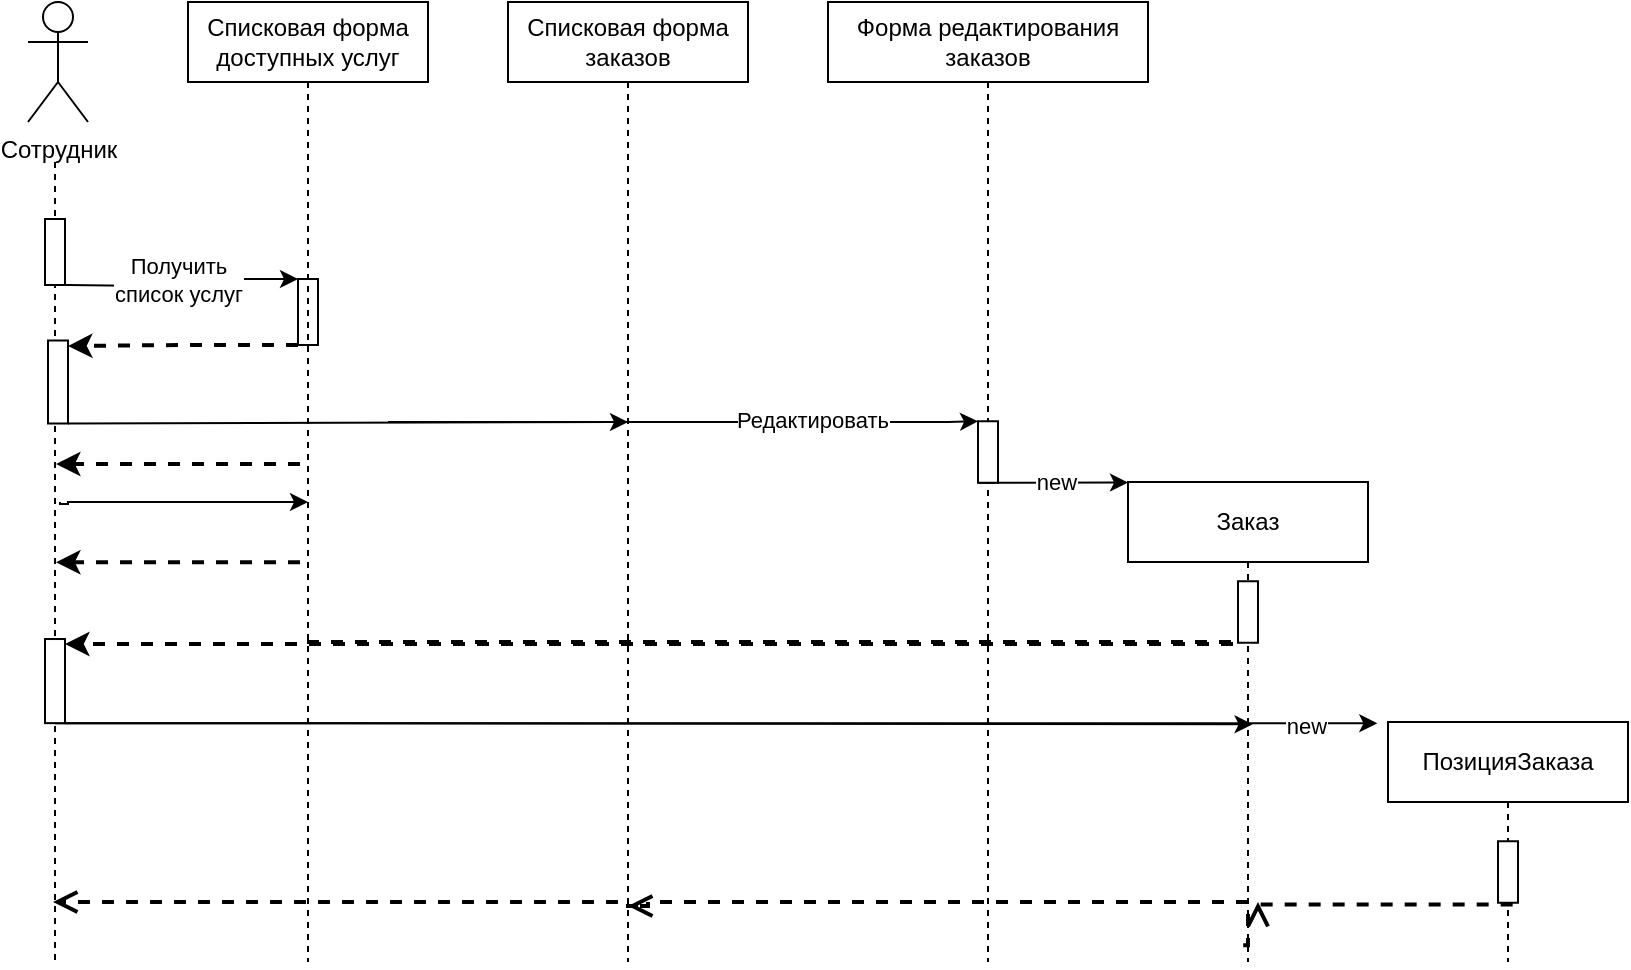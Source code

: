 <mxfile version="22.1.9" type="github">
  <diagram name="Страница — 1" id="w9ykjsOycGWNq0ipaZT-">
    <mxGraphModel dx="945" dy="962" grid="1" gridSize="10" guides="1" tooltips="1" connect="1" arrows="1" fold="1" page="1" pageScale="1" pageWidth="827" pageHeight="1169" math="0" shadow="0">
      <root>
        <mxCell id="0" />
        <mxCell id="1" parent="0" />
        <mxCell id="i_reBW9n9LsZQEbKx-nV-1" value="Сотрудник" style="shape=umlActor;verticalLabelPosition=bottom;verticalAlign=top;html=1;outlineConnect=0;" vertex="1" parent="1">
          <mxGeometry x="200" y="80" width="30" height="60" as="geometry" />
        </mxCell>
        <mxCell id="i_reBW9n9LsZQEbKx-nV-4" value="Списковая форма доступных услуг" style="rounded=0;whiteSpace=wrap;html=1;" vertex="1" parent="1">
          <mxGeometry x="280" y="80" width="120" height="40" as="geometry" />
        </mxCell>
        <mxCell id="i_reBW9n9LsZQEbKx-nV-5" value="Списковая форма заказов" style="rounded=0;whiteSpace=wrap;html=1;" vertex="1" parent="1">
          <mxGeometry x="440" y="80" width="120" height="40" as="geometry" />
        </mxCell>
        <mxCell id="i_reBW9n9LsZQEbKx-nV-6" value="Форма редактирования заказов" style="rounded=0;whiteSpace=wrap;html=1;" vertex="1" parent="1">
          <mxGeometry x="600" y="80" width="160" height="40" as="geometry" />
        </mxCell>
        <mxCell id="i_reBW9n9LsZQEbKx-nV-12" value="" style="line;strokeWidth=1;direction=south;html=1;dashed=1;" vertex="1" parent="1">
          <mxGeometry x="208.5" y="160" width="10" height="400" as="geometry" />
        </mxCell>
        <mxCell id="i_reBW9n9LsZQEbKx-nV-17" style="edgeStyle=orthogonalEdgeStyle;rounded=0;orthogonalLoop=1;jettySize=auto;html=1;exitX=0;exitY=1;exitDx=0;exitDy=0;entryX=1;entryY=0;entryDx=0;entryDy=0;" edge="1" parent="1" source="i_reBW9n9LsZQEbKx-nV-13" target="i_reBW9n9LsZQEbKx-nV-16">
          <mxGeometry relative="1" as="geometry">
            <mxPoint x="330" y="221" as="targetPoint" />
            <mxPoint x="210.0" y="220.0" as="sourcePoint" />
            <Array as="points">
              <mxPoint x="220" y="222" />
              <mxPoint x="260" y="222" />
              <mxPoint x="260" y="219" />
            </Array>
          </mxGeometry>
        </mxCell>
        <mxCell id="i_reBW9n9LsZQEbKx-nV-25" value="Получить &lt;br&gt;список услуг" style="edgeLabel;html=1;align=center;verticalAlign=middle;resizable=0;points=[];" vertex="1" connectable="0" parent="i_reBW9n9LsZQEbKx-nV-17">
          <mxGeometry x="-0.011" relative="1" as="geometry">
            <mxPoint as="offset" />
          </mxGeometry>
        </mxCell>
        <mxCell id="i_reBW9n9LsZQEbKx-nV-13" value="" style="rounded=0;whiteSpace=wrap;html=1;rotation=-90;" vertex="1" parent="1">
          <mxGeometry x="197" y="200" width="33" height="10" as="geometry" />
        </mxCell>
        <mxCell id="i_reBW9n9LsZQEbKx-nV-27" style="edgeStyle=orthogonalEdgeStyle;rounded=0;orthogonalLoop=1;jettySize=auto;html=1;exitX=0;exitY=1;exitDx=0;exitDy=0;" edge="1" parent="1" source="i_reBW9n9LsZQEbKx-nV-14">
          <mxGeometry relative="1" as="geometry">
            <mxPoint x="500" y="290" as="targetPoint" />
            <Array as="points">
              <mxPoint x="220" y="290" />
              <mxPoint x="490" y="290" />
            </Array>
          </mxGeometry>
        </mxCell>
        <mxCell id="i_reBW9n9LsZQEbKx-nV-14" value="" style="rounded=0;whiteSpace=wrap;html=1;rotation=-90;" vertex="1" parent="1">
          <mxGeometry x="194.25" y="265" width="41.5" height="10" as="geometry" />
        </mxCell>
        <mxCell id="i_reBW9n9LsZQEbKx-nV-26" style="edgeStyle=orthogonalEdgeStyle;rounded=0;orthogonalLoop=1;jettySize=auto;html=1;exitX=0;exitY=0;exitDx=0;exitDy=0;dashed=1;strokeWidth=2;" edge="1" parent="1" source="i_reBW9n9LsZQEbKx-nV-16">
          <mxGeometry relative="1" as="geometry">
            <mxPoint x="220" y="252" as="targetPoint" />
            <Array as="points">
              <mxPoint x="278" y="252" />
              <mxPoint x="222" y="252" />
            </Array>
          </mxGeometry>
        </mxCell>
        <mxCell id="i_reBW9n9LsZQEbKx-nV-16" value="" style="rounded=0;whiteSpace=wrap;html=1;rotation=-90;" vertex="1" parent="1">
          <mxGeometry x="323.5" y="230" width="33" height="10" as="geometry" />
        </mxCell>
        <mxCell id="i_reBW9n9LsZQEbKx-nV-20" value="" style="line;strokeWidth=1;direction=south;html=1;dashed=1;perimeterSpacing=0;shadow=0;" vertex="1" parent="1">
          <mxGeometry x="335" y="120" width="10" height="440" as="geometry" />
        </mxCell>
        <mxCell id="i_reBW9n9LsZQEbKx-nV-21" value="" style="line;strokeWidth=1;direction=south;html=1;dashed=1;perimeterSpacing=0;shadow=0;" vertex="1" parent="1">
          <mxGeometry x="495" y="120" width="10" height="440" as="geometry" />
        </mxCell>
        <mxCell id="i_reBW9n9LsZQEbKx-nV-22" value="" style="line;strokeWidth=1;direction=south;html=1;dashed=1;perimeterSpacing=0;shadow=0;" vertex="1" parent="1">
          <mxGeometry x="675" y="120" width="10" height="440" as="geometry" />
        </mxCell>
        <mxCell id="i_reBW9n9LsZQEbKx-nV-23" value="Заказ" style="rounded=0;whiteSpace=wrap;html=1;" vertex="1" parent="1">
          <mxGeometry x="750" y="320" width="120" height="40" as="geometry" />
        </mxCell>
        <mxCell id="i_reBW9n9LsZQEbKx-nV-24" value="ПозицияЗаказа" style="rounded=0;whiteSpace=wrap;html=1;" vertex="1" parent="1">
          <mxGeometry x="880" y="440" width="120" height="40" as="geometry" />
        </mxCell>
        <mxCell id="i_reBW9n9LsZQEbKx-nV-28" style="edgeStyle=orthogonalEdgeStyle;rounded=0;orthogonalLoop=1;jettySize=auto;html=1;exitX=0;exitY=1;exitDx=0;exitDy=0;entryX=1;entryY=0;entryDx=0;entryDy=0;" edge="1" parent="1" target="i_reBW9n9LsZQEbKx-nV-29">
          <mxGeometry relative="1" as="geometry">
            <mxPoint x="670" y="290" as="targetPoint" />
            <mxPoint x="380" y="289.98" as="sourcePoint" />
            <Array as="points">
              <mxPoint x="660" y="290" />
            </Array>
          </mxGeometry>
        </mxCell>
        <mxCell id="i_reBW9n9LsZQEbKx-nV-31" value="Редактировать" style="edgeLabel;html=1;align=center;verticalAlign=middle;resizable=0;points=[];" vertex="1" connectable="0" parent="i_reBW9n9LsZQEbKx-nV-28">
          <mxGeometry x="0.434" y="1" relative="1" as="geometry">
            <mxPoint as="offset" />
          </mxGeometry>
        </mxCell>
        <mxCell id="i_reBW9n9LsZQEbKx-nV-30" style="edgeStyle=orthogonalEdgeStyle;rounded=0;orthogonalLoop=1;jettySize=auto;html=1;exitX=0;exitY=0;exitDx=0;exitDy=0;" edge="1" parent="1" source="i_reBW9n9LsZQEbKx-nV-29">
          <mxGeometry relative="1" as="geometry">
            <mxPoint x="750" y="320.286" as="targetPoint" />
            <Array as="points">
              <mxPoint x="690" y="320" />
              <mxPoint x="690" y="320" />
            </Array>
          </mxGeometry>
        </mxCell>
        <mxCell id="i_reBW9n9LsZQEbKx-nV-32" value="new" style="edgeLabel;html=1;align=center;verticalAlign=middle;resizable=0;points=[];" vertex="1" connectable="0" parent="i_reBW9n9LsZQEbKx-nV-30">
          <mxGeometry x="0.036" y="1" relative="1" as="geometry">
            <mxPoint as="offset" />
          </mxGeometry>
        </mxCell>
        <mxCell id="i_reBW9n9LsZQEbKx-nV-29" value="" style="rounded=0;whiteSpace=wrap;html=1;rotation=-90;" vertex="1" parent="1">
          <mxGeometry x="664.63" y="300" width="30.75" height="10" as="geometry" />
        </mxCell>
        <mxCell id="i_reBW9n9LsZQEbKx-nV-33" value="" style="line;strokeWidth=1;direction=south;html=1;dashed=1;perimeterSpacing=0;shadow=0;" vertex="1" parent="1">
          <mxGeometry x="805" y="360" width="10" height="200" as="geometry" />
        </mxCell>
        <mxCell id="i_reBW9n9LsZQEbKx-nV-34" value="" style="rounded=0;whiteSpace=wrap;html=1;rotation=-90;" vertex="1" parent="1">
          <mxGeometry x="794.62" y="380" width="30.75" height="10" as="geometry" />
        </mxCell>
        <mxCell id="i_reBW9n9LsZQEbKx-nV-35" style="edgeStyle=orthogonalEdgeStyle;rounded=0;orthogonalLoop=1;jettySize=auto;html=1;exitX=0;exitY=0;exitDx=0;exitDy=0;dashed=1;strokeWidth=2;" edge="1" parent="1">
          <mxGeometry relative="1" as="geometry">
            <mxPoint x="335" y="310" as="sourcePoint" />
            <mxPoint x="214" y="311" as="targetPoint" />
            <Array as="points">
              <mxPoint x="335" y="311" />
              <mxPoint x="270" y="311" />
            </Array>
          </mxGeometry>
        </mxCell>
        <mxCell id="i_reBW9n9LsZQEbKx-nV-36" style="edgeStyle=orthogonalEdgeStyle;rounded=0;orthogonalLoop=1;jettySize=auto;html=1;exitX=0;exitY=0;exitDx=0;exitDy=0;dashed=1;strokeWidth=2;" edge="1" parent="1">
          <mxGeometry relative="1" as="geometry">
            <mxPoint x="339.5" y="400" as="sourcePoint" />
            <mxPoint x="218.5" y="401" as="targetPoint" />
            <Array as="points">
              <mxPoint x="804.5" y="400" />
            </Array>
          </mxGeometry>
        </mxCell>
        <mxCell id="i_reBW9n9LsZQEbKx-nV-37" style="edgeStyle=orthogonalEdgeStyle;rounded=0;orthogonalLoop=1;jettySize=auto;html=1;exitX=0;exitY=0;exitDx=0;exitDy=0;dashed=1;strokeWidth=2;" edge="1" parent="1">
          <mxGeometry relative="1" as="geometry">
            <mxPoint x="335" y="359.09" as="sourcePoint" />
            <mxPoint x="214" y="360.09" as="targetPoint" />
            <Array as="points">
              <mxPoint x="335" y="360.09" />
              <mxPoint x="270" y="360.09" />
            </Array>
          </mxGeometry>
        </mxCell>
        <mxCell id="i_reBW9n9LsZQEbKx-nV-39" style="edgeStyle=orthogonalEdgeStyle;rounded=0;orthogonalLoop=1;jettySize=auto;html=1;exitX=0;exitY=1;exitDx=0;exitDy=0;" edge="1" parent="1" source="i_reBW9n9LsZQEbKx-nV-38">
          <mxGeometry relative="1" as="geometry">
            <mxPoint x="874.667" y="440.667" as="targetPoint" />
            <Array as="points">
              <mxPoint x="720" y="441" />
              <mxPoint x="720" y="441" />
            </Array>
          </mxGeometry>
        </mxCell>
        <mxCell id="i_reBW9n9LsZQEbKx-nV-41" value="new" style="edgeLabel;html=1;align=center;verticalAlign=middle;resizable=0;points=[];" vertex="1" connectable="0" parent="i_reBW9n9LsZQEbKx-nV-39">
          <mxGeometry x="0.887" y="-1" relative="1" as="geometry">
            <mxPoint x="1" as="offset" />
          </mxGeometry>
        </mxCell>
        <mxCell id="i_reBW9n9LsZQEbKx-nV-40" style="edgeStyle=orthogonalEdgeStyle;rounded=0;orthogonalLoop=1;jettySize=auto;html=1;exitX=0;exitY=0.5;exitDx=0;exitDy=0;" edge="1" parent="1" source="i_reBW9n9LsZQEbKx-nV-38">
          <mxGeometry relative="1" as="geometry">
            <mxPoint x="812.286" y="441.143" as="targetPoint" />
            <Array as="points">
              <mxPoint x="360" y="441" />
              <mxPoint x="360" y="441" />
            </Array>
          </mxGeometry>
        </mxCell>
        <mxCell id="i_reBW9n9LsZQEbKx-nV-38" value="" style="rounded=0;whiteSpace=wrap;html=1;rotation=-90;" vertex="1" parent="1">
          <mxGeometry x="192.47" y="414.54" width="42.06" height="10" as="geometry" />
        </mxCell>
        <mxCell id="i_reBW9n9LsZQEbKx-nV-42" value="" style="line;strokeWidth=1;direction=south;html=1;dashed=1;perimeterSpacing=0;shadow=0;" vertex="1" parent="1">
          <mxGeometry x="935" y="480" width="10" height="80" as="geometry" />
        </mxCell>
        <mxCell id="i_reBW9n9LsZQEbKx-nV-43" value="" style="rounded=0;whiteSpace=wrap;html=1;rotation=-90;" vertex="1" parent="1">
          <mxGeometry x="924.63" y="510" width="30.75" height="10" as="geometry" />
        </mxCell>
        <mxCell id="i_reBW9n9LsZQEbKx-nV-46" style="edgeStyle=orthogonalEdgeStyle;rounded=0;orthogonalLoop=1;jettySize=auto;html=1;" edge="1" parent="1">
          <mxGeometry relative="1" as="geometry">
            <mxPoint x="340" y="330" as="targetPoint" />
            <mxPoint x="216" y="330" as="sourcePoint" />
            <Array as="points">
              <mxPoint x="216" y="331" />
              <mxPoint x="220" y="331" />
              <mxPoint x="220" y="330" />
            </Array>
          </mxGeometry>
        </mxCell>
        <mxCell id="i_reBW9n9LsZQEbKx-nV-48" value="" style="html=1;verticalAlign=bottom;endArrow=open;dashed=1;endSize=8;curved=0;rounded=0;edgeStyle=orthogonalEdgeStyle;entryX=0.944;entryY=0.233;entryDx=0;entryDy=0;entryPerimeter=0;strokeWidth=2;" edge="1" parent="1">
          <mxGeometry relative="1" as="geometry">
            <mxPoint x="942.33" y="531.2" as="sourcePoint" />
            <mxPoint x="815.0" y="530.0" as="targetPoint" />
            <Array as="points">
              <mxPoint x="942.33" y="530.2" />
            </Array>
          </mxGeometry>
        </mxCell>
        <mxCell id="i_reBW9n9LsZQEbKx-nV-49" value="" style="html=1;verticalAlign=bottom;endArrow=open;dashed=1;endSize=8;curved=0;rounded=0;edgeStyle=orthogonalEdgeStyle;exitX=0.958;exitY=0.74;exitDx=0;exitDy=0;exitPerimeter=0;strokeWidth=2;" edge="1" parent="1" source="i_reBW9n9LsZQEbKx-nV-33">
          <mxGeometry relative="1" as="geometry">
            <mxPoint x="632" y="551" as="sourcePoint" />
            <mxPoint x="500" y="532" as="targetPoint" />
            <Array as="points">
              <mxPoint x="810" y="552" />
              <mxPoint x="810" y="530" />
              <mxPoint x="510" y="530" />
              <mxPoint x="510" y="532" />
            </Array>
          </mxGeometry>
        </mxCell>
        <mxCell id="i_reBW9n9LsZQEbKx-nV-50" value="" style="html=1;verticalAlign=bottom;endArrow=open;dashed=1;endSize=8;curved=0;rounded=0;edgeStyle=orthogonalEdgeStyle;entryX=0.944;entryY=0.233;entryDx=0;entryDy=0;entryPerimeter=0;strokeWidth=2;" edge="1" parent="1">
          <mxGeometry relative="1" as="geometry">
            <mxPoint x="505" y="532" as="sourcePoint" />
            <mxPoint x="212.5" y="530" as="targetPoint" />
            <Array as="points">
              <mxPoint x="500" y="532" />
              <mxPoint x="500" y="530" />
            </Array>
          </mxGeometry>
        </mxCell>
      </root>
    </mxGraphModel>
  </diagram>
</mxfile>
